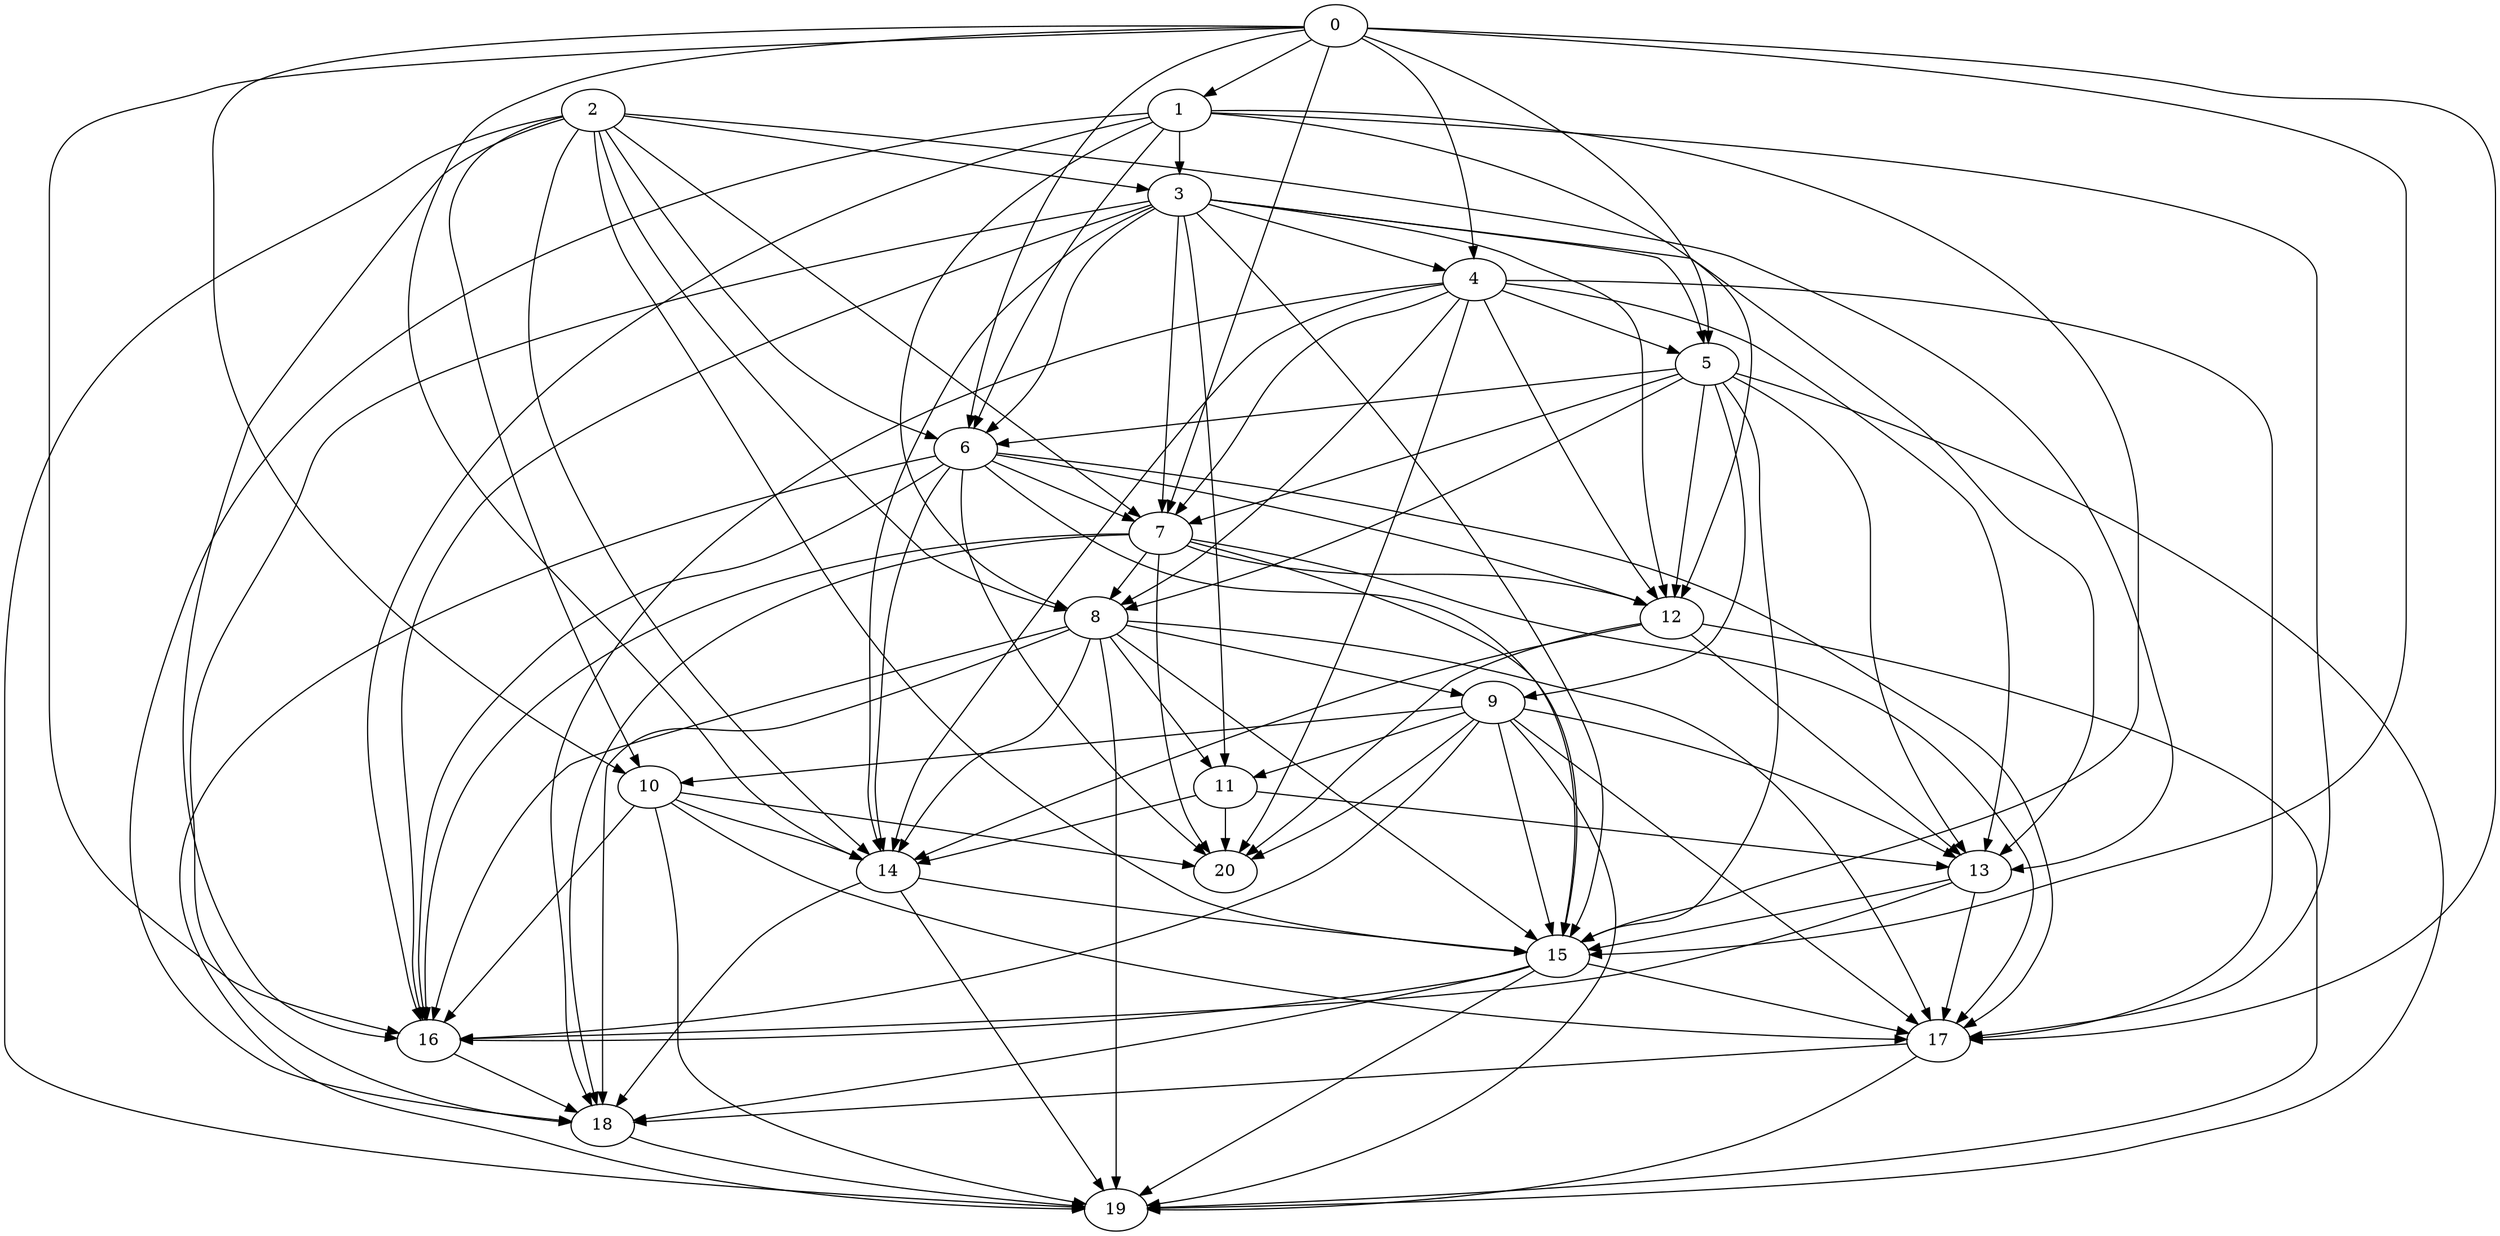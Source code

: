 digraph "Random_Nodes_21_Density_5.38_CCR_0.10_WeightType_Random" {
	graph ["Duplicate states"=0,
		GraphType=Random,
		"Max states in OPEN"=0,
		Modes="120000ms; topo-ordered tasks, ; Pruning: task equivalence, fixed order ready list, ; F-value: ; Optimisation: best schedule length (\
SL) optimisation on equal, ",
		NumberOfTasks=21,
		"Pruned using list schedule length"=556,
		"States removed from OPEN"=0,
		TargetSystem="Homogeneous-4",
		"Time to schedule (ms)"=134,
		"Total idle time"=6255,
		"Total schedule length"=5220,
		"Total sequential time"=7259,
		"Total states created"=751
	];
	2	["Finish time"=484,
		Processor=0,
		"Start time"=0,
		Weight=484];
	3	["Finish time"=860,
		Processor=0,
		"Start time"=484,
		Weight=376];
	2 -> 3	[Weight=4];
	6	["Finish time"=1881,
		Processor=0,
		"Start time"=1666,
		Weight=215];
	2 -> 6	[Weight=9];
	7	["Finish time"=2365,
		Processor=0,
		"Start time"=1881,
		Weight=484];
	2 -> 7	[Weight=9];
	8	["Finish time"=2903,
		Processor=0,
		"Start time"=2365,
		Weight=538];
	2 -> 8	[Weight=2];
	10	["Finish time"=3497,
		Processor=1,
		"Start time"=3121,
		Weight=376];
	2 -> 10	[Weight=8];
	13	["Finish time"=3817,
		Processor=0,
		"Start time"=3333,
		Weight=484];
	2 -> 13	[Weight=6];
	14	["Finish time"=3820,
		Processor=1,
		"Start time"=3497,
		Weight=323];
	2 -> 14	[Weight=2];
	15	["Finish time"=3930,
		Processor=0,
		"Start time"=3822,
		Weight=108];
	2 -> 15	[Weight=10];
	16	["Finish time"=4256,
		Processor=1,
		"Start time"=3933,
		Weight=323];
	2 -> 16	[Weight=2];
	19	["Finish time"=5220,
		Processor=0,
		"Start time"=4844,
		Weight=376];
	2 -> 19	[Weight=9];
	0	["Finish time"=161,
		Processor=1,
		"Start time"=0,
		Weight=161];
	1	["Finish time"=269,
		Processor=1,
		"Start time"=161,
		Weight=108];
	0 -> 1	[Weight=9];
	4	["Finish time"=1290,
		Processor=0,
		"Start time"=860,
		Weight=430];
	0 -> 4	[Weight=10];
	5	["Finish time"=1666,
		Processor=0,
		"Start time"=1290,
		Weight=376];
	0 -> 5	[Weight=2];
	0 -> 6	[Weight=7];
	0 -> 7	[Weight=5];
	0 -> 10	[Weight=10];
	0 -> 14	[Weight=9];
	0 -> 15	[Weight=9];
	17	["Finish time"=4468,
		Processor=0,
		"Start time"=3930,
		Weight=538];
	0 -> 17	[Weight=8];
	0 -> 16	[Weight=9];
	1 -> 3	[Weight=5];
	1 -> 6	[Weight=2];
	1 -> 8	[Weight=3];
	12	["Finish time"=2585,
		Processor=1,
		"Start time"=2370,
		Weight=215];
	1 -> 12	[Weight=8];
	1 -> 15	[Weight=10];
	1 -> 17	[Weight=2];
	1 -> 16	[Weight=6];
	18	["Finish time"=4844,
		Processor=0,
		"Start time"=4468,
		Weight=376];
	1 -> 18	[Weight=10];
	3 -> 4	[Weight=8];
	3 -> 5	[Weight=10];
	3 -> 6	[Weight=4];
	3 -> 7	[Weight=4];
	3 -> 12	[Weight=7];
	11	["Finish time"=3333,
		Processor=0,
		"Start time"=3118,
		Weight=215];
	3 -> 11	[Weight=8];
	3 -> 13	[Weight=4];
	3 -> 14	[Weight=9];
	3 -> 15	[Weight=8];
	3 -> 16	[Weight=3];
	3 -> 18	[Weight=3];
	4 -> 5	[Weight=5];
	4 -> 7	[Weight=7];
	4 -> 8	[Weight=9];
	4 -> 12	[Weight=8];
	4 -> 13	[Weight=9];
	4 -> 14	[Weight=10];
	4 -> 17	[Weight=9];
	4 -> 18	[Weight=10];
	20	["Finish time"=4038,
		Processor=2,
		"Start time"=3500,
		Weight=538];
	4 -> 20	[Weight=10];
	5 -> 6	[Weight=10];
	5 -> 7	[Weight=10];
	5 -> 8	[Weight=7];
	9	["Finish time"=3118,
		Processor=0,
		"Start time"=2903,
		Weight=215];
	5 -> 9	[Weight=5];
	5 -> 12	[Weight=2];
	5 -> 13	[Weight=3];
	5 -> 15	[Weight=7];
	5 -> 19	[Weight=9];
	6 -> 7	[Weight=8];
	6 -> 12	[Weight=6];
	6 -> 14	[Weight=8];
	6 -> 15	[Weight=10];
	6 -> 17	[Weight=5];
	6 -> 16	[Weight=2];
	6 -> 20	[Weight=8];
	6 -> 19	[Weight=3];
	7 -> 8	[Weight=8];
	7 -> 12	[Weight=5];
	7 -> 15	[Weight=8];
	7 -> 17	[Weight=7];
	7 -> 16	[Weight=7];
	7 -> 18	[Weight=6];
	7 -> 20	[Weight=8];
	8 -> 9	[Weight=5];
	8 -> 11	[Weight=9];
	8 -> 14	[Weight=5];
	8 -> 15	[Weight=4];
	8 -> 17	[Weight=8];
	8 -> 16	[Weight=9];
	8 -> 18	[Weight=4];
	8 -> 19	[Weight=6];
	9 -> 11	[Weight=9];
	9 -> 10	[Weight=3];
	9 -> 13	[Weight=10];
	9 -> 15	[Weight=5];
	9 -> 17	[Weight=7];
	9 -> 16	[Weight=2];
	9 -> 20	[Weight=9];
	9 -> 19	[Weight=5];
	12 -> 13	[Weight=5];
	12 -> 14	[Weight=3];
	12 -> 20	[Weight=8];
	12 -> 19	[Weight=8];
	11 -> 13	[Weight=2];
	11 -> 14	[Weight=8];
	11 -> 20	[Weight=9];
	10 -> 14	[Weight=3];
	10 -> 17	[Weight=10];
	10 -> 16	[Weight=2];
	10 -> 20	[Weight=3];
	10 -> 19	[Weight=5];
	13 -> 15	[Weight=9];
	13 -> 17	[Weight=3];
	13 -> 16	[Weight=6];
	14 -> 15	[Weight=2];
	14 -> 18	[Weight=7];
	14 -> 19	[Weight=4];
	15 -> 17	[Weight=2];
	15 -> 16	[Weight=3];
	15 -> 18	[Weight=9];
	15 -> 19	[Weight=8];
	17 -> 18	[Weight=9];
	17 -> 19	[Weight=10];
	16 -> 18	[Weight=4];
	18 -> 19	[Weight=2];
}
